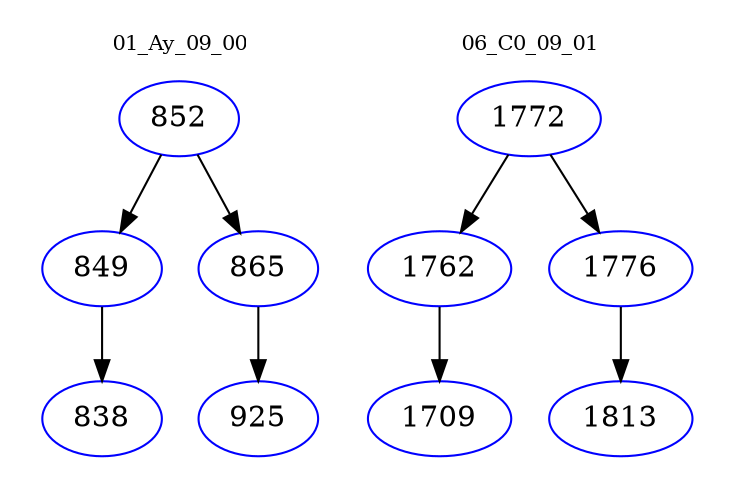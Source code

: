 digraph{
subgraph cluster_0 {
color = white
label = "01_Ay_09_00";
fontsize=10;
T0_852 [label="852", color="blue"]
T0_852 -> T0_849 [color="black"]
T0_849 [label="849", color="blue"]
T0_849 -> T0_838 [color="black"]
T0_838 [label="838", color="blue"]
T0_852 -> T0_865 [color="black"]
T0_865 [label="865", color="blue"]
T0_865 -> T0_925 [color="black"]
T0_925 [label="925", color="blue"]
}
subgraph cluster_1 {
color = white
label = "06_C0_09_01";
fontsize=10;
T1_1772 [label="1772", color="blue"]
T1_1772 -> T1_1762 [color="black"]
T1_1762 [label="1762", color="blue"]
T1_1762 -> T1_1709 [color="black"]
T1_1709 [label="1709", color="blue"]
T1_1772 -> T1_1776 [color="black"]
T1_1776 [label="1776", color="blue"]
T1_1776 -> T1_1813 [color="black"]
T1_1813 [label="1813", color="blue"]
}
}
